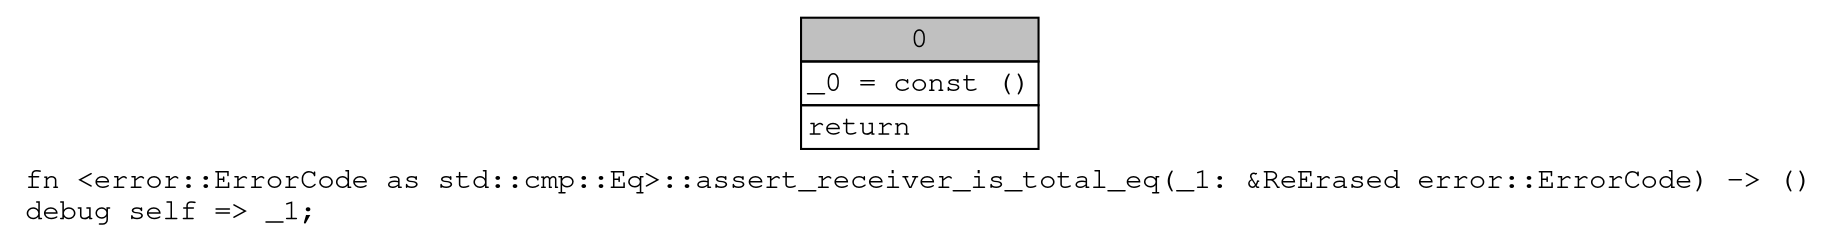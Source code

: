 digraph Mir_0_5421 {
    graph [fontname="Courier, monospace"];
    node [fontname="Courier, monospace"];
    edge [fontname="Courier, monospace"];
    label=<fn &lt;error::ErrorCode as std::cmp::Eq&gt;::assert_receiver_is_total_eq(_1: &amp;ReErased error::ErrorCode) -&gt; ()<br align="left"/>debug self =&gt; _1;<br align="left"/>>;
    bb0__0_5421 [shape="none", label=<<table border="0" cellborder="1" cellspacing="0"><tr><td bgcolor="gray" align="center" colspan="1">0</td></tr><tr><td align="left" balign="left">_0 = const ()<br/></td></tr><tr><td align="left">return</td></tr></table>>];
}
